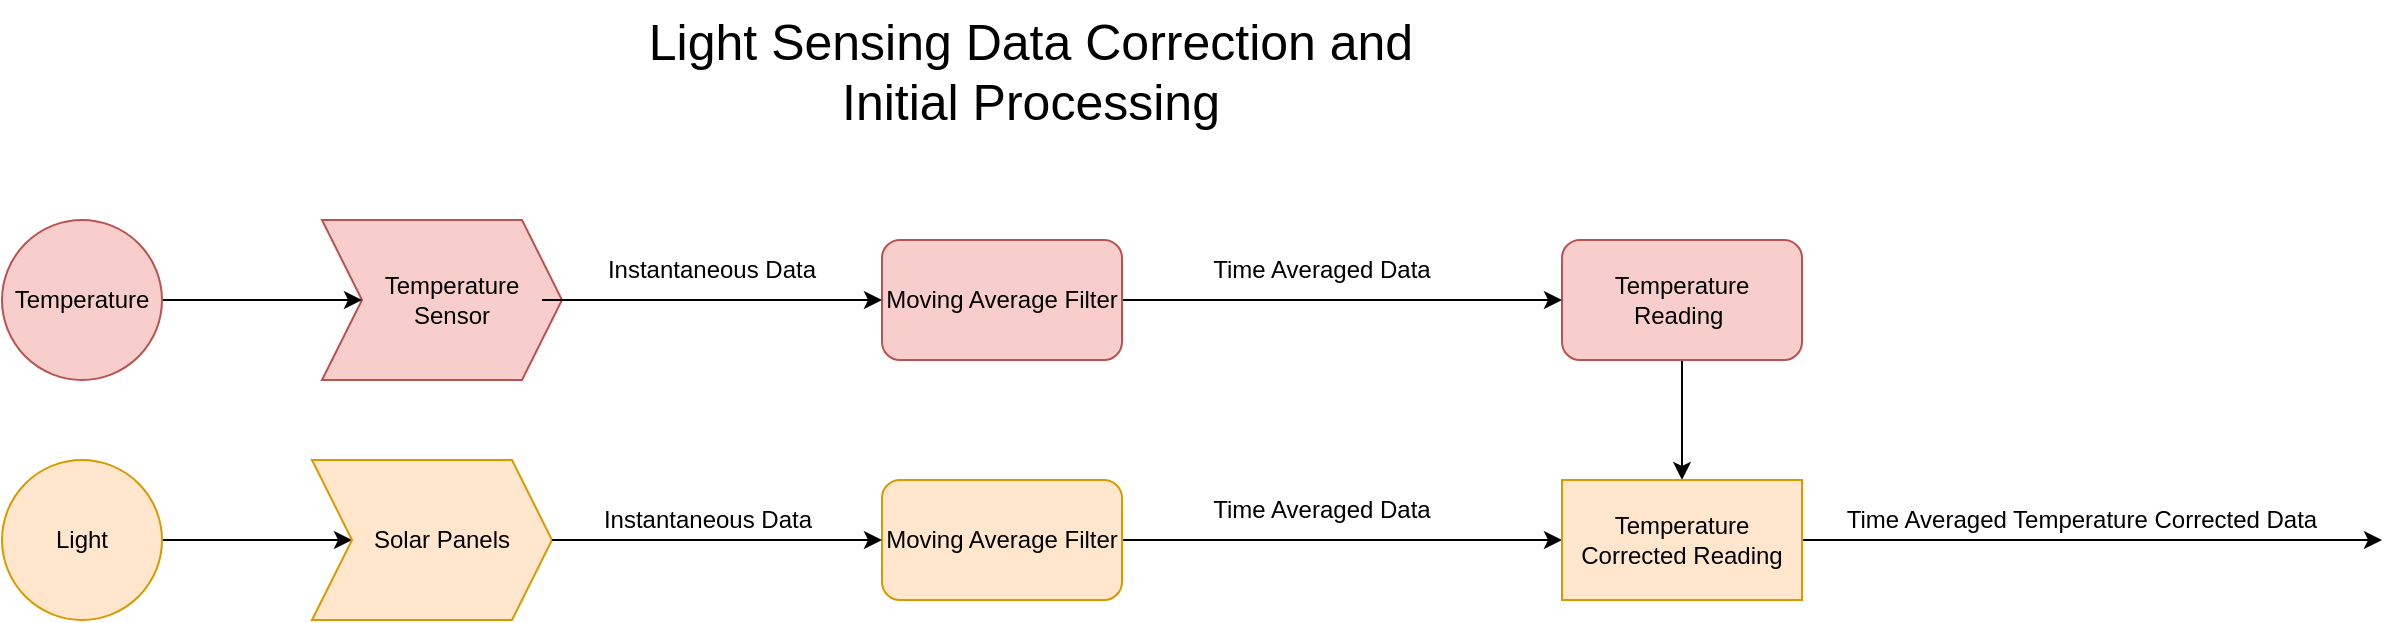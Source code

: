 <mxfile version="12.3.7" type="device" pages="1"><diagram id="SNyoaKsm1zm8HLDIieWG" name="Page-1"><mxGraphModel dx="960" dy="1639" grid="1" gridSize="10" guides="1" tooltips="1" connect="1" arrows="1" fold="1" page="1" pageScale="1" pageWidth="850" pageHeight="1100" math="0" shadow="0"><root><mxCell id="0"/><mxCell id="1" parent="0"/><mxCell id="WhrdbzooxJgaA5jJZgyI-1" style="edgeStyle=orthogonalEdgeStyle;rounded=0;orthogonalLoop=1;jettySize=auto;html=1;exitX=1;exitY=0.5;exitDx=0;exitDy=0;entryX=0;entryY=0.5;entryDx=0;entryDy=0;" edge="1" parent="1" source="l-cFgU5syUJ6v4Ped2Bg-2" target="l-cFgU5syUJ6v4Ped2Bg-9"><mxGeometry relative="1" as="geometry"/></mxCell><mxCell id="l-cFgU5syUJ6v4Ped2Bg-2" value="Light" style="ellipse;whiteSpace=wrap;html=1;aspect=fixed;fillColor=#ffe6cc;strokeColor=#d79b00;" parent="1" vertex="1"><mxGeometry x="10" y="-630" width="80" height="80" as="geometry"/></mxCell><mxCell id="l-cFgU5syUJ6v4Ped2Bg-3" value="" style="group" parent="1" vertex="1" connectable="0"><mxGeometry x="170" y="-750" width="120" height="80" as="geometry"/></mxCell><mxCell id="l-cFgU5syUJ6v4Ped2Bg-4" value="" style="shape=step;perimeter=stepPerimeter;whiteSpace=wrap;html=1;fixedSize=1;fontSize=25;fillColor=#f8cecc;strokeColor=#b85450;" parent="l-cFgU5syUJ6v4Ped2Bg-3" vertex="1"><mxGeometry width="120" height="80" as="geometry"/></mxCell><mxCell id="l-cFgU5syUJ6v4Ped2Bg-5" value="&lt;font style=&quot;font-size: 12px&quot;&gt;Temperature Sensor&lt;/font&gt;" style="text;html=1;strokeColor=none;fillColor=none;align=center;verticalAlign=middle;whiteSpace=wrap;rounded=0;fontSize=12;horizontal=1;" parent="l-cFgU5syUJ6v4Ped2Bg-3" vertex="1"><mxGeometry x="20" y="15" width="90" height="50" as="geometry"/></mxCell><mxCell id="l-cFgU5syUJ6v4Ped2Bg-7" value="" style="group" parent="1" vertex="1" connectable="0"><mxGeometry x="165" y="-630" width="120" height="80" as="geometry"/></mxCell><mxCell id="l-cFgU5syUJ6v4Ped2Bg-8" value="" style="shape=step;perimeter=stepPerimeter;whiteSpace=wrap;html=1;fixedSize=1;fontSize=25;fillColor=#ffe6cc;strokeColor=#d79b00;" parent="l-cFgU5syUJ6v4Ped2Bg-7" vertex="1"><mxGeometry width="120" height="80" as="geometry"/></mxCell><mxCell id="l-cFgU5syUJ6v4Ped2Bg-9" value="Solar Panels" style="text;html=1;strokeColor=none;fillColor=none;align=center;verticalAlign=middle;whiteSpace=wrap;rounded=0;fontSize=12;horizontal=1;" parent="l-cFgU5syUJ6v4Ped2Bg-7" vertex="1"><mxGeometry x="20" y="15" width="90" height="50" as="geometry"/></mxCell><mxCell id="l-cFgU5syUJ6v4Ped2Bg-15" value="" style="edgeStyle=orthogonalEdgeStyle;rounded=0;orthogonalLoop=1;jettySize=auto;html=1;entryX=0;entryY=0.5;entryDx=0;entryDy=0;" parent="1" source="l-cFgU5syUJ6v4Ped2Bg-13" target="l-cFgU5syUJ6v4Ped2Bg-5" edge="1"><mxGeometry relative="1" as="geometry"><mxPoint x="170" y="-710" as="targetPoint"/></mxGeometry></mxCell><mxCell id="l-cFgU5syUJ6v4Ped2Bg-13" value="Temperature" style="ellipse;whiteSpace=wrap;html=1;aspect=fixed;fillColor=#f8cecc;strokeColor=#b85450;" parent="1" vertex="1"><mxGeometry x="10" y="-750" width="80" height="80" as="geometry"/></mxCell><mxCell id="l-cFgU5syUJ6v4Ped2Bg-39" style="edgeStyle=orthogonalEdgeStyle;rounded=0;orthogonalLoop=1;jettySize=auto;html=1;entryX=0;entryY=0.5;entryDx=0;entryDy=0;startSize=7;" parent="1" source="l-cFgU5syUJ6v4Ped2Bg-19" target="l-cFgU5syUJ6v4Ped2Bg-33" edge="1"><mxGeometry relative="1" as="geometry"/></mxCell><mxCell id="l-cFgU5syUJ6v4Ped2Bg-19" value="Moving Average Filter" style="rounded=1;whiteSpace=wrap;html=1;fillColor=#ffe6cc;strokeColor=#d79b00;" parent="1" vertex="1"><mxGeometry x="450" y="-620" width="120" height="60" as="geometry"/></mxCell><mxCell id="l-cFgU5syUJ6v4Ped2Bg-21" style="edgeStyle=orthogonalEdgeStyle;rounded=0;orthogonalLoop=1;jettySize=auto;html=1;entryX=0;entryY=0.5;entryDx=0;entryDy=0;startSize=7;" parent="1" source="l-cFgU5syUJ6v4Ped2Bg-8" target="l-cFgU5syUJ6v4Ped2Bg-19" edge="1"><mxGeometry relative="1" as="geometry"/></mxCell><mxCell id="l-cFgU5syUJ6v4Ped2Bg-23" value="Instantaneous Data" style="text;html=1;strokeColor=none;fillColor=none;align=center;verticalAlign=middle;whiteSpace=wrap;rounded=0;" parent="1" vertex="1"><mxGeometry x="307.5" y="-610" width="110" height="20" as="geometry"/></mxCell><mxCell id="l-cFgU5syUJ6v4Ped2Bg-35" style="edgeStyle=orthogonalEdgeStyle;rounded=0;orthogonalLoop=1;jettySize=auto;html=1;entryX=0.5;entryY=0;entryDx=0;entryDy=0;startSize=7;" parent="1" source="l-cFgU5syUJ6v4Ped2Bg-27" target="l-cFgU5syUJ6v4Ped2Bg-33" edge="1"><mxGeometry relative="1" as="geometry"/></mxCell><mxCell id="l-cFgU5syUJ6v4Ped2Bg-27" value="Temperature Reading&amp;nbsp;" style="rounded=1;whiteSpace=wrap;html=1;fillColor=#f8cecc;strokeColor=#b85450;" parent="1" vertex="1"><mxGeometry x="790" y="-740" width="120" height="60" as="geometry"/></mxCell><mxCell id="l-cFgU5syUJ6v4Ped2Bg-29" value="&lt;span style=&quot;font-family: &amp;#34;helvetica&amp;#34; , &amp;#34;arial&amp;#34; , sans-serif ; font-size: 0px ; white-space: nowrap&quot;&gt;%3CmxGraphModel%3E%3Croot%3E%3CmxCell%20id%3D%220%22%2F%3E%3CmxCell%20id%3D%221%22%20parent%3D%220%22%2F%3E%3CmxCell%20id%3D%222%22%20value%3D%22Instantaneous%20Data%22%20style%3D%22text%3Bhtml%3D1%3BstrokeColor%3Dnone%3BfillColor%3Dnone%3Balign%3Dcenter%3BverticalAlign%3Dmiddle%3BwhiteSpace%3Dwrap%3Brounded%3D0%3B%22%20vertex%3D%221%22%20parent%3D%221%22%3E%3CmxGeometry%20x%3D%22300%22%20y%3D%22-610%22%20width%3D%22110%22%20height%3D%2220%22%20as%3D%22geometry%22%2F%3E%3C%2FmxCell%3E%3C%2Froot%3E%3C%2FmxGraphModel%3E&lt;/span&gt;" style="text;html=1;strokeColor=none;fillColor=none;align=center;verticalAlign=middle;whiteSpace=wrap;rounded=0;" parent="1" vertex="1"><mxGeometry x="300" y="-730" width="110" height="20" as="geometry"/></mxCell><mxCell id="l-cFgU5syUJ6v4Ped2Bg-46" style="edgeStyle=orthogonalEdgeStyle;rounded=0;jumpStyle=arc;orthogonalLoop=1;jettySize=auto;html=1;startSize=7;" parent="1" source="l-cFgU5syUJ6v4Ped2Bg-33" edge="1"><mxGeometry relative="1" as="geometry"><mxPoint x="1200" y="-590" as="targetPoint"/></mxGeometry></mxCell><mxCell id="l-cFgU5syUJ6v4Ped2Bg-33" value="Temperature Corrected Reading" style="rounded=0;whiteSpace=wrap;html=1;fillColor=#ffe6cc;strokeColor=#d79b00;" parent="1" vertex="1"><mxGeometry x="790" y="-620" width="120" height="60" as="geometry"/></mxCell><mxCell id="l-cFgU5syUJ6v4Ped2Bg-45" style="edgeStyle=orthogonalEdgeStyle;rounded=0;jumpStyle=arc;orthogonalLoop=1;jettySize=auto;html=1;entryX=0;entryY=0.5;entryDx=0;entryDy=0;startSize=7;" parent="1" source="l-cFgU5syUJ6v4Ped2Bg-42" target="l-cFgU5syUJ6v4Ped2Bg-27" edge="1"><mxGeometry relative="1" as="geometry"/></mxCell><mxCell id="l-cFgU5syUJ6v4Ped2Bg-42" value="Moving Average Filter" style="rounded=1;whiteSpace=wrap;html=1;fillColor=#f8cecc;strokeColor=#b85450;" parent="1" vertex="1"><mxGeometry x="450" y="-740" width="120" height="60" as="geometry"/></mxCell><mxCell id="l-cFgU5syUJ6v4Ped2Bg-44" style="edgeStyle=orthogonalEdgeStyle;rounded=0;jumpStyle=arc;orthogonalLoop=1;jettySize=auto;html=1;startSize=7;" parent="1" source="l-cFgU5syUJ6v4Ped2Bg-5" target="l-cFgU5syUJ6v4Ped2Bg-42" edge="1"><mxGeometry relative="1" as="geometry"/></mxCell><mxCell id="l-cFgU5syUJ6v4Ped2Bg-48" value="Time Averaged Data" style="text;html=1;strokeColor=none;fillColor=none;align=center;verticalAlign=middle;whiteSpace=wrap;rounded=0;" parent="1" vertex="1"><mxGeometry x="600" y="-735" width="140" height="20" as="geometry"/></mxCell><mxCell id="l-cFgU5syUJ6v4Ped2Bg-52" value="Time Averaged Data" style="text;html=1;strokeColor=none;fillColor=none;align=center;verticalAlign=middle;whiteSpace=wrap;rounded=0;" parent="1" vertex="1"><mxGeometry x="600" y="-615" width="140" height="20" as="geometry"/></mxCell><mxCell id="l-cFgU5syUJ6v4Ped2Bg-55" value="Instantaneous Data" style="text;html=1;strokeColor=none;fillColor=none;align=center;verticalAlign=middle;whiteSpace=wrap;rounded=0;" parent="1" vertex="1"><mxGeometry x="310" y="-735" width="110" height="20" as="geometry"/></mxCell><mxCell id="l-cFgU5syUJ6v4Ped2Bg-62" value="Time Averaged Temperature Corrected Data" style="text;html=1;strokeColor=none;fillColor=none;align=center;verticalAlign=middle;whiteSpace=wrap;rounded=0;" parent="1" vertex="1"><mxGeometry x="930" y="-610" width="240" height="20" as="geometry"/></mxCell><mxCell id="l-cFgU5syUJ6v4Ped2Bg-64" value="Light Sensing Data Correction and Initial Processing" style="text;html=1;strokeColor=none;fillColor=none;align=center;verticalAlign=middle;whiteSpace=wrap;rounded=0;fontSize=25;" parent="1" vertex="1"><mxGeometry x="308" y="-860" width="433" height="70" as="geometry"/></mxCell></root></mxGraphModel></diagram></mxfile>